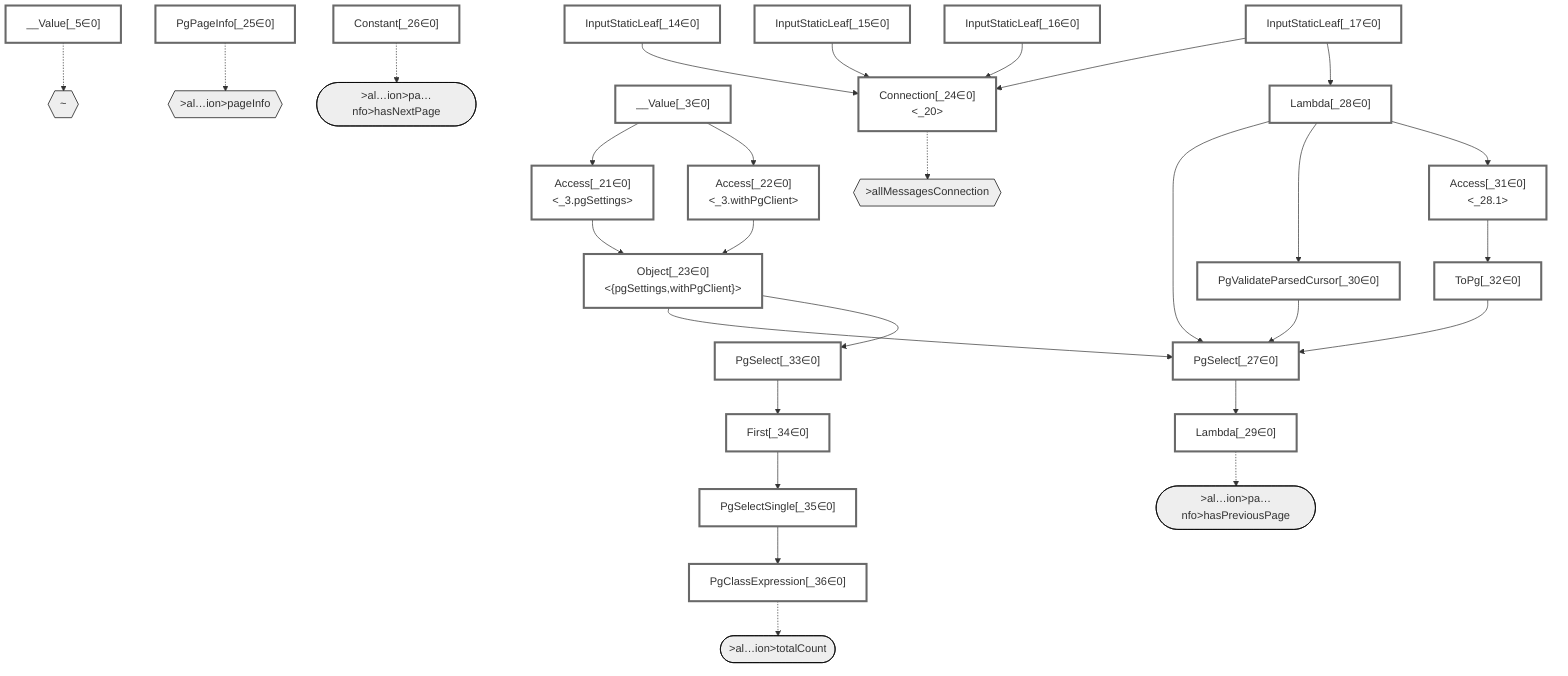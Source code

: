 graph TD
    classDef path fill:#eee,stroke:#000
    classDef plan fill:#fff,stroke-width:3px
    classDef itemplan fill:#fff,stroke-width:6px
    classDef sideeffectplan fill:#f00,stroke-width:6px

    %% subgraph fields
    P1{{"~"}}:::path
    P2{{">allMessagesConnection"}}:::path
    P3{{">al…ion>pageInfo"}}:::path
    P4([">al…ion>pa…nfo>hasNextPage"]):::path
    %% P3 -.-> P4
    P5([">al…ion>pa…nfo>hasPreviousPage"]):::path
    %% P3 -.-> P5
    %% P2 -.-> P3
    P6([">al…ion>totalCount"]):::path
    %% P2 -.-> P6
    %% P1 -.-> P2
    %% end

    %% define plans
    __Value_3["__Value[_3∈0]<br /><context>"]:::plan
    __Value_5["__Value[_5∈0]<br /><rootValue>"]:::plan
    InputStaticLeaf_14["InputStaticLeaf[_14∈0]"]:::plan
    InputStaticLeaf_15["InputStaticLeaf[_15∈0]"]:::plan
    InputStaticLeaf_16["InputStaticLeaf[_16∈0]"]:::plan
    InputStaticLeaf_17["InputStaticLeaf[_17∈0]"]:::plan
    Access_21["Access[_21∈0]<br /><_3.pgSettings>"]:::plan
    Access_22["Access[_22∈0]<br /><_3.withPgClient>"]:::plan
    Object_23["Object[_23∈0]<br /><{pgSettings,withPgClient}>"]:::plan
    Connection_24["Connection[_24∈0]<br /><_20>"]:::plan
    PgPageInfo_25["PgPageInfo[_25∈0]"]:::plan
    Constant_26["Constant[_26∈0]"]:::plan
    PgSelect_27["PgSelect[_27∈0]<br /><messages>"]:::plan
    Lambda_28["Lambda[_28∈0]<br /><parseCursor>"]:::plan
    Lambda_29["Lambda[_29∈0]<br /><listHasMore>"]:::plan
    PgValidateParsedCursor_30["PgValidateParsedCursor[_30∈0]"]:::plan
    Access_31["Access[_31∈0]<br /><_28.1>"]:::plan
    ToPg_32["ToPg[_32∈0]"]:::plan
    PgSelect_33["PgSelect[_33∈0]<br /><messages>"]:::plan
    First_34["First[_34∈0]"]:::plan
    PgSelectSingle_35["PgSelectSingle[_35∈0]<br /><messages>"]:::plan
    PgClassExpression_36["PgClassExpression[_36∈0]<br /><count(*)>"]:::plan

    %% plan dependencies
    __Value_3 --> Access_21
    __Value_3 --> Access_22
    Access_21 --> Object_23
    Access_22 --> Object_23
    InputStaticLeaf_14 --> Connection_24
    InputStaticLeaf_15 --> Connection_24
    InputStaticLeaf_16 --> Connection_24
    InputStaticLeaf_17 --> Connection_24
    Object_23 --> PgSelect_27
    Lambda_28 --> PgSelect_27
    PgValidateParsedCursor_30 --> PgSelect_27
    ToPg_32 --> PgSelect_27
    InputStaticLeaf_17 --> Lambda_28
    PgSelect_27 --> Lambda_29
    Lambda_28 --> PgValidateParsedCursor_30
    Lambda_28 --> Access_31
    Access_31 --> ToPg_32
    Object_23 --> PgSelect_33
    PgSelect_33 --> First_34
    First_34 --> PgSelectSingle_35
    PgSelectSingle_35 --> PgClassExpression_36

    %% plan-to-path relationships
    __Value_5 -.-> P1
    Connection_24 -.-> P2
    PgPageInfo_25 -.-> P3
    Constant_26 -.-> P4
    Lambda_29 -.-> P5
    PgClassExpression_36 -.-> P6

    %% allocate buckets
    classDef bucket0 stroke:#696969
    class __Value_3,__Value_5,InputStaticLeaf_14,InputStaticLeaf_15,InputStaticLeaf_16,InputStaticLeaf_17,Access_21,Access_22,Object_23,Connection_24,PgPageInfo_25,Constant_26,PgSelect_27,Lambda_28,Lambda_29,PgValidateParsedCursor_30,Access_31,ToPg_32,PgSelect_33,First_34,PgSelectSingle_35,PgClassExpression_36 bucket0